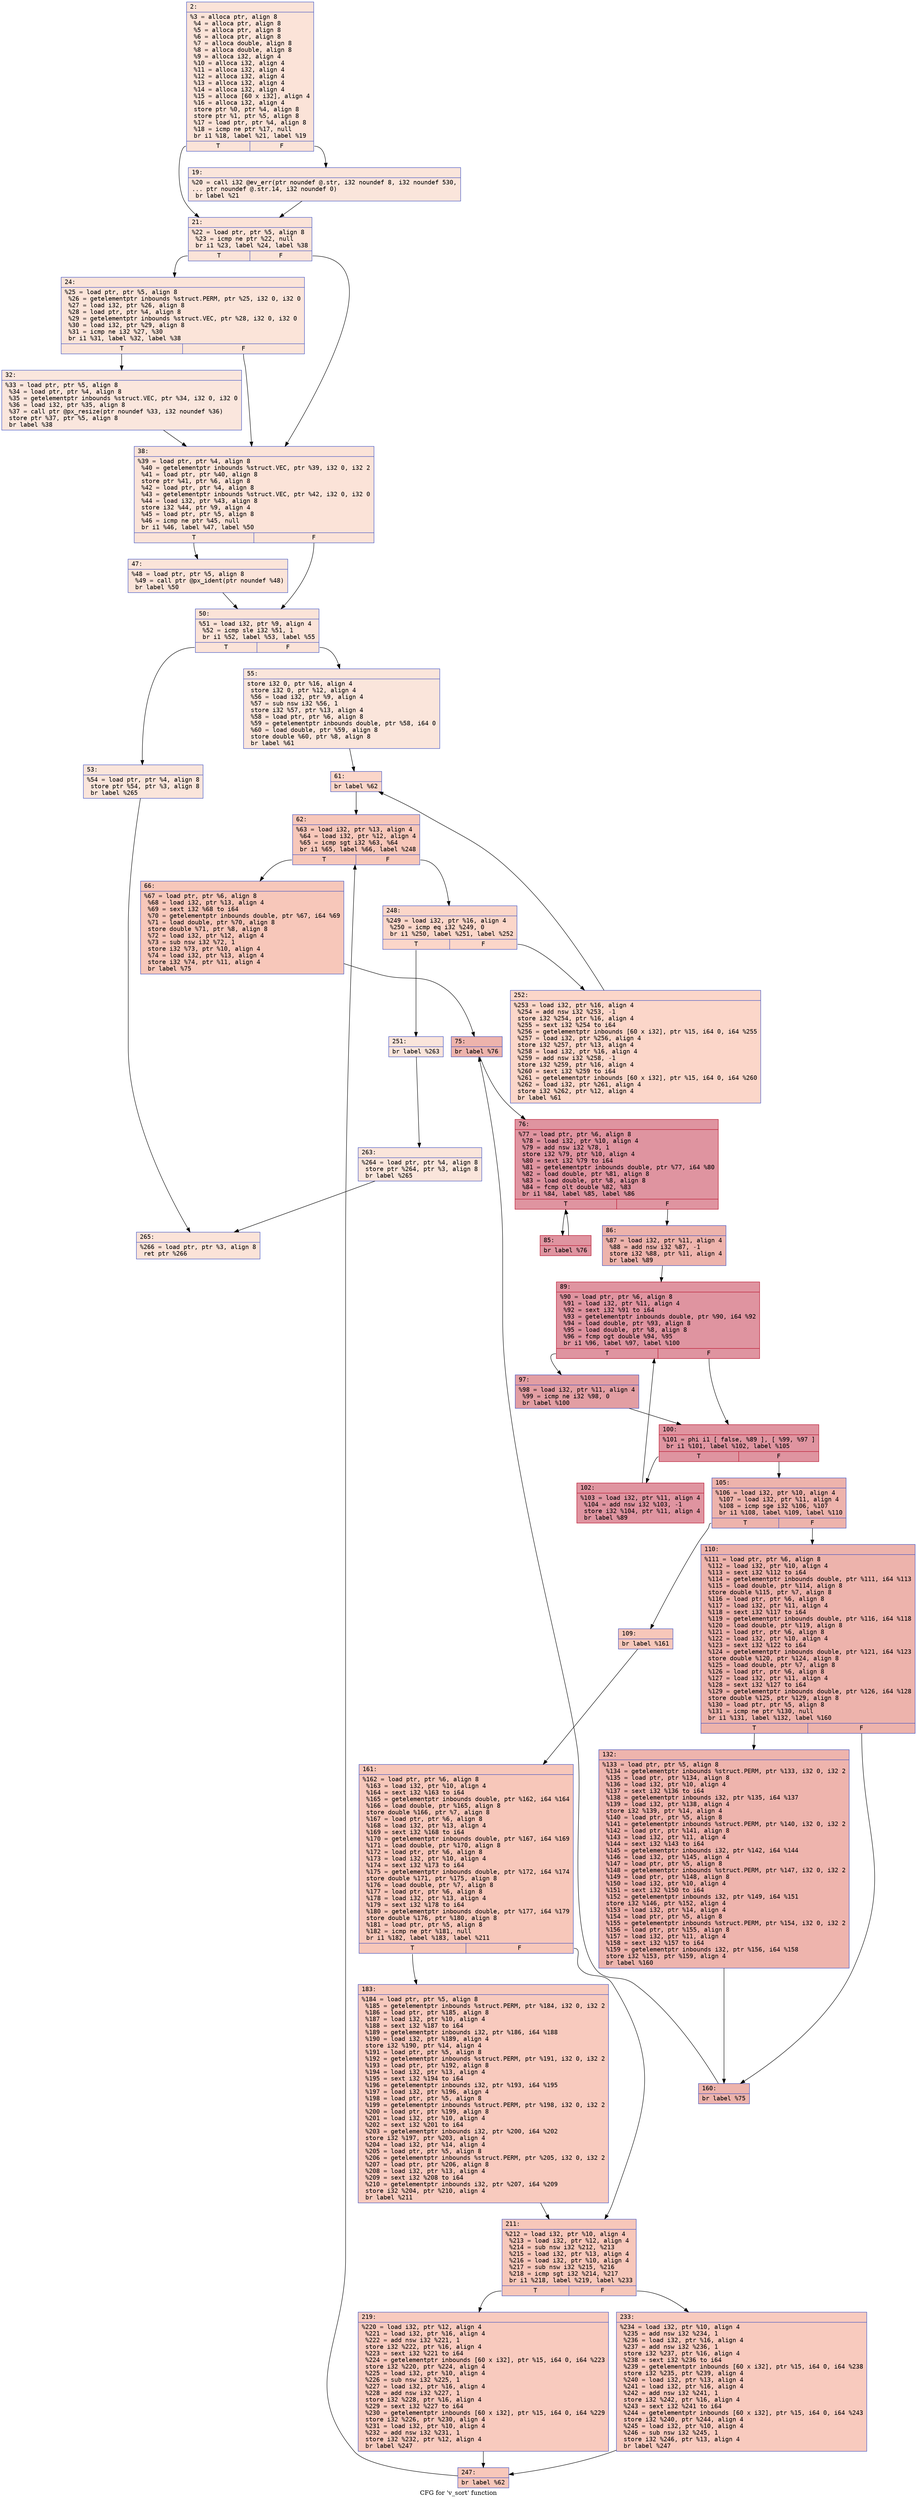 digraph "CFG for 'v_sort' function" {
	label="CFG for 'v_sort' function";

	Node0x600000bb9540 [shape=record,color="#3d50c3ff", style=filled, fillcolor="#f6bfa670" fontname="Courier",label="{2:\l|  %3 = alloca ptr, align 8\l  %4 = alloca ptr, align 8\l  %5 = alloca ptr, align 8\l  %6 = alloca ptr, align 8\l  %7 = alloca double, align 8\l  %8 = alloca double, align 8\l  %9 = alloca i32, align 4\l  %10 = alloca i32, align 4\l  %11 = alloca i32, align 4\l  %12 = alloca i32, align 4\l  %13 = alloca i32, align 4\l  %14 = alloca i32, align 4\l  %15 = alloca [60 x i32], align 4\l  %16 = alloca i32, align 4\l  store ptr %0, ptr %4, align 8\l  store ptr %1, ptr %5, align 8\l  %17 = load ptr, ptr %4, align 8\l  %18 = icmp ne ptr %17, null\l  br i1 %18, label %21, label %19\l|{<s0>T|<s1>F}}"];
	Node0x600000bb9540:s0 -> Node0x600000bb95e0[tooltip="2 -> 21\nProbability 62.50%" ];
	Node0x600000bb9540:s1 -> Node0x600000bb9590[tooltip="2 -> 19\nProbability 37.50%" ];
	Node0x600000bb9590 [shape=record,color="#3d50c3ff", style=filled, fillcolor="#f4c5ad70" fontname="Courier",label="{19:\l|  %20 = call i32 @ev_err(ptr noundef @.str, i32 noundef 8, i32 noundef 530,\l... ptr noundef @.str.14, i32 noundef 0)\l  br label %21\l}"];
	Node0x600000bb9590 -> Node0x600000bb95e0[tooltip="19 -> 21\nProbability 100.00%" ];
	Node0x600000bb95e0 [shape=record,color="#3d50c3ff", style=filled, fillcolor="#f6bfa670" fontname="Courier",label="{21:\l|  %22 = load ptr, ptr %5, align 8\l  %23 = icmp ne ptr %22, null\l  br i1 %23, label %24, label %38\l|{<s0>T|<s1>F}}"];
	Node0x600000bb95e0:s0 -> Node0x600000bb9630[tooltip="21 -> 24\nProbability 62.50%" ];
	Node0x600000bb95e0:s1 -> Node0x600000bb96d0[tooltip="21 -> 38\nProbability 37.50%" ];
	Node0x600000bb9630 [shape=record,color="#3d50c3ff", style=filled, fillcolor="#f5c1a970" fontname="Courier",label="{24:\l|  %25 = load ptr, ptr %5, align 8\l  %26 = getelementptr inbounds %struct.PERM, ptr %25, i32 0, i32 0\l  %27 = load i32, ptr %26, align 8\l  %28 = load ptr, ptr %4, align 8\l  %29 = getelementptr inbounds %struct.VEC, ptr %28, i32 0, i32 0\l  %30 = load i32, ptr %29, align 8\l  %31 = icmp ne i32 %27, %30\l  br i1 %31, label %32, label %38\l|{<s0>T|<s1>F}}"];
	Node0x600000bb9630:s0 -> Node0x600000bb9680[tooltip="24 -> 32\nProbability 50.00%" ];
	Node0x600000bb9630:s1 -> Node0x600000bb96d0[tooltip="24 -> 38\nProbability 50.00%" ];
	Node0x600000bb9680 [shape=record,color="#3d50c3ff", style=filled, fillcolor="#f3c7b170" fontname="Courier",label="{32:\l|  %33 = load ptr, ptr %5, align 8\l  %34 = load ptr, ptr %4, align 8\l  %35 = getelementptr inbounds %struct.VEC, ptr %34, i32 0, i32 0\l  %36 = load i32, ptr %35, align 8\l  %37 = call ptr @px_resize(ptr noundef %33, i32 noundef %36)\l  store ptr %37, ptr %5, align 8\l  br label %38\l}"];
	Node0x600000bb9680 -> Node0x600000bb96d0[tooltip="32 -> 38\nProbability 100.00%" ];
	Node0x600000bb96d0 [shape=record,color="#3d50c3ff", style=filled, fillcolor="#f6bfa670" fontname="Courier",label="{38:\l|  %39 = load ptr, ptr %4, align 8\l  %40 = getelementptr inbounds %struct.VEC, ptr %39, i32 0, i32 2\l  %41 = load ptr, ptr %40, align 8\l  store ptr %41, ptr %6, align 8\l  %42 = load ptr, ptr %4, align 8\l  %43 = getelementptr inbounds %struct.VEC, ptr %42, i32 0, i32 0\l  %44 = load i32, ptr %43, align 8\l  store i32 %44, ptr %9, align 4\l  %45 = load ptr, ptr %5, align 8\l  %46 = icmp ne ptr %45, null\l  br i1 %46, label %47, label %50\l|{<s0>T|<s1>F}}"];
	Node0x600000bb96d0:s0 -> Node0x600000bb9720[tooltip="38 -> 47\nProbability 62.50%" ];
	Node0x600000bb96d0:s1 -> Node0x600000bb9770[tooltip="38 -> 50\nProbability 37.50%" ];
	Node0x600000bb9720 [shape=record,color="#3d50c3ff", style=filled, fillcolor="#f5c1a970" fontname="Courier",label="{47:\l|  %48 = load ptr, ptr %5, align 8\l  %49 = call ptr @px_ident(ptr noundef %48)\l  br label %50\l}"];
	Node0x600000bb9720 -> Node0x600000bb9770[tooltip="47 -> 50\nProbability 100.00%" ];
	Node0x600000bb9770 [shape=record,color="#3d50c3ff", style=filled, fillcolor="#f6bfa670" fontname="Courier",label="{50:\l|  %51 = load i32, ptr %9, align 4\l  %52 = icmp sle i32 %51, 1\l  br i1 %52, label %53, label %55\l|{<s0>T|<s1>F}}"];
	Node0x600000bb9770:s0 -> Node0x600000bb97c0[tooltip="50 -> 53\nProbability 50.00%" ];
	Node0x600000bb9770:s1 -> Node0x600000bb9810[tooltip="50 -> 55\nProbability 50.00%" ];
	Node0x600000bb97c0 [shape=record,color="#3d50c3ff", style=filled, fillcolor="#f4c5ad70" fontname="Courier",label="{53:\l|  %54 = load ptr, ptr %4, align 8\l  store ptr %54, ptr %3, align 8\l  br label %265\l}"];
	Node0x600000bb97c0 -> Node0x600000bba080[tooltip="53 -> 265\nProbability 100.00%" ];
	Node0x600000bb9810 [shape=record,color="#3d50c3ff", style=filled, fillcolor="#f4c5ad70" fontname="Courier",label="{55:\l|  store i32 0, ptr %16, align 4\l  store i32 0, ptr %12, align 4\l  %56 = load i32, ptr %9, align 4\l  %57 = sub nsw i32 %56, 1\l  store i32 %57, ptr %13, align 4\l  %58 = load ptr, ptr %6, align 8\l  %59 = getelementptr inbounds double, ptr %58, i64 0\l  %60 = load double, ptr %59, align 8\l  store double %60, ptr %8, align 8\l  br label %61\l}"];
	Node0x600000bb9810 -> Node0x600000bb9860[tooltip="55 -> 61\nProbability 100.00%" ];
	Node0x600000bb9860 [shape=record,color="#3d50c3ff", style=filled, fillcolor="#f6a38570" fontname="Courier",label="{61:\l|  br label %62\l}"];
	Node0x600000bb9860 -> Node0x600000bb98b0[tooltip="61 -> 62\nProbability 100.00%" ];
	Node0x600000bb98b0 [shape=record,color="#3d50c3ff", style=filled, fillcolor="#ec7f6370" fontname="Courier",label="{62:\l|  %63 = load i32, ptr %13, align 4\l  %64 = load i32, ptr %12, align 4\l  %65 = icmp sgt i32 %63, %64\l  br i1 %65, label %66, label %248\l|{<s0>T|<s1>F}}"];
	Node0x600000bb98b0:s0 -> Node0x600000bb9900[tooltip="62 -> 66\nProbability 96.88%" ];
	Node0x600000bb98b0:s1 -> Node0x600000bb9f40[tooltip="62 -> 248\nProbability 3.12%" ];
	Node0x600000bb9900 [shape=record,color="#3d50c3ff", style=filled, fillcolor="#ec7f6370" fontname="Courier",label="{66:\l|  %67 = load ptr, ptr %6, align 8\l  %68 = load i32, ptr %13, align 4\l  %69 = sext i32 %68 to i64\l  %70 = getelementptr inbounds double, ptr %67, i64 %69\l  %71 = load double, ptr %70, align 8\l  store double %71, ptr %8, align 8\l  %72 = load i32, ptr %12, align 4\l  %73 = sub nsw i32 %72, 1\l  store i32 %73, ptr %10, align 4\l  %74 = load i32, ptr %13, align 4\l  store i32 %74, ptr %11, align 4\l  br label %75\l}"];
	Node0x600000bb9900 -> Node0x600000bb9950[tooltip="66 -> 75\nProbability 100.00%" ];
	Node0x600000bb9950 [shape=record,color="#3d50c3ff", style=filled, fillcolor="#d6524470" fontname="Courier",label="{75:\l|  br label %76\l}"];
	Node0x600000bb9950 -> Node0x600000bb99a0[tooltip="75 -> 76\nProbability 100.00%" ];
	Node0x600000bb99a0 [shape=record,color="#b70d28ff", style=filled, fillcolor="#b70d2870" fontname="Courier",label="{76:\l|  %77 = load ptr, ptr %6, align 8\l  %78 = load i32, ptr %10, align 4\l  %79 = add nsw i32 %78, 1\l  store i32 %79, ptr %10, align 4\l  %80 = sext i32 %79 to i64\l  %81 = getelementptr inbounds double, ptr %77, i64 %80\l  %82 = load double, ptr %81, align 8\l  %83 = load double, ptr %8, align 8\l  %84 = fcmp olt double %82, %83\l  br i1 %84, label %85, label %86\l|{<s0>T|<s1>F}}"];
	Node0x600000bb99a0:s0 -> Node0x600000bb99f0[tooltip="76 -> 85\nProbability 96.88%" ];
	Node0x600000bb99a0:s1 -> Node0x600000bb9a40[tooltip="76 -> 86\nProbability 3.12%" ];
	Node0x600000bb99f0 [shape=record,color="#b70d28ff", style=filled, fillcolor="#b70d2870" fontname="Courier",label="{85:\l|  br label %76\l}"];
	Node0x600000bb99f0 -> Node0x600000bb99a0[tooltip="85 -> 76\nProbability 100.00%" ];
	Node0x600000bb9a40 [shape=record,color="#3d50c3ff", style=filled, fillcolor="#d6524470" fontname="Courier",label="{86:\l|  %87 = load i32, ptr %11, align 4\l  %88 = add nsw i32 %87, -1\l  store i32 %88, ptr %11, align 4\l  br label %89\l}"];
	Node0x600000bb9a40 -> Node0x600000bb9a90[tooltip="86 -> 89\nProbability 100.00%" ];
	Node0x600000bb9a90 [shape=record,color="#b70d28ff", style=filled, fillcolor="#b70d2870" fontname="Courier",label="{89:\l|  %90 = load ptr, ptr %6, align 8\l  %91 = load i32, ptr %11, align 4\l  %92 = sext i32 %91 to i64\l  %93 = getelementptr inbounds double, ptr %90, i64 %92\l  %94 = load double, ptr %93, align 8\l  %95 = load double, ptr %8, align 8\l  %96 = fcmp ogt double %94, %95\l  br i1 %96, label %97, label %100\l|{<s0>T|<s1>F}}"];
	Node0x600000bb9a90:s0 -> Node0x600000bb9ae0[tooltip="89 -> 97\nProbability 50.00%" ];
	Node0x600000bb9a90:s1 -> Node0x600000bb9b30[tooltip="89 -> 100\nProbability 50.00%" ];
	Node0x600000bb9ae0 [shape=record,color="#3d50c3ff", style=filled, fillcolor="#be242e70" fontname="Courier",label="{97:\l|  %98 = load i32, ptr %11, align 4\l  %99 = icmp ne i32 %98, 0\l  br label %100\l}"];
	Node0x600000bb9ae0 -> Node0x600000bb9b30[tooltip="97 -> 100\nProbability 100.00%" ];
	Node0x600000bb9b30 [shape=record,color="#b70d28ff", style=filled, fillcolor="#b70d2870" fontname="Courier",label="{100:\l|  %101 = phi i1 [ false, %89 ], [ %99, %97 ]\l  br i1 %101, label %102, label %105\l|{<s0>T|<s1>F}}"];
	Node0x600000bb9b30:s0 -> Node0x600000bb9b80[tooltip="100 -> 102\nProbability 96.88%" ];
	Node0x600000bb9b30:s1 -> Node0x600000bb9bd0[tooltip="100 -> 105\nProbability 3.12%" ];
	Node0x600000bb9b80 [shape=record,color="#b70d28ff", style=filled, fillcolor="#b70d2870" fontname="Courier",label="{102:\l|  %103 = load i32, ptr %11, align 4\l  %104 = add nsw i32 %103, -1\l  store i32 %104, ptr %11, align 4\l  br label %89\l}"];
	Node0x600000bb9b80 -> Node0x600000bb9a90[tooltip="102 -> 89\nProbability 100.00%" ];
	Node0x600000bb9bd0 [shape=record,color="#3d50c3ff", style=filled, fillcolor="#d6524470" fontname="Courier",label="{105:\l|  %106 = load i32, ptr %10, align 4\l  %107 = load i32, ptr %11, align 4\l  %108 = icmp sge i32 %106, %107\l  br i1 %108, label %109, label %110\l|{<s0>T|<s1>F}}"];
	Node0x600000bb9bd0:s0 -> Node0x600000bb9c20[tooltip="105 -> 109\nProbability 3.12%" ];
	Node0x600000bb9bd0:s1 -> Node0x600000bb9c70[tooltip="105 -> 110\nProbability 96.88%" ];
	Node0x600000bb9c20 [shape=record,color="#3d50c3ff", style=filled, fillcolor="#ec7f6370" fontname="Courier",label="{109:\l|  br label %161\l}"];
	Node0x600000bb9c20 -> Node0x600000bb9d60[tooltip="109 -> 161\nProbability 100.00%" ];
	Node0x600000bb9c70 [shape=record,color="#3d50c3ff", style=filled, fillcolor="#d6524470" fontname="Courier",label="{110:\l|  %111 = load ptr, ptr %6, align 8\l  %112 = load i32, ptr %10, align 4\l  %113 = sext i32 %112 to i64\l  %114 = getelementptr inbounds double, ptr %111, i64 %113\l  %115 = load double, ptr %114, align 8\l  store double %115, ptr %7, align 8\l  %116 = load ptr, ptr %6, align 8\l  %117 = load i32, ptr %11, align 4\l  %118 = sext i32 %117 to i64\l  %119 = getelementptr inbounds double, ptr %116, i64 %118\l  %120 = load double, ptr %119, align 8\l  %121 = load ptr, ptr %6, align 8\l  %122 = load i32, ptr %10, align 4\l  %123 = sext i32 %122 to i64\l  %124 = getelementptr inbounds double, ptr %121, i64 %123\l  store double %120, ptr %124, align 8\l  %125 = load double, ptr %7, align 8\l  %126 = load ptr, ptr %6, align 8\l  %127 = load i32, ptr %11, align 4\l  %128 = sext i32 %127 to i64\l  %129 = getelementptr inbounds double, ptr %126, i64 %128\l  store double %125, ptr %129, align 8\l  %130 = load ptr, ptr %5, align 8\l  %131 = icmp ne ptr %130, null\l  br i1 %131, label %132, label %160\l|{<s0>T|<s1>F}}"];
	Node0x600000bb9c70:s0 -> Node0x600000bb9cc0[tooltip="110 -> 132\nProbability 62.50%" ];
	Node0x600000bb9c70:s1 -> Node0x600000bb9d10[tooltip="110 -> 160\nProbability 37.50%" ];
	Node0x600000bb9cc0 [shape=record,color="#3d50c3ff", style=filled, fillcolor="#d8564670" fontname="Courier",label="{132:\l|  %133 = load ptr, ptr %5, align 8\l  %134 = getelementptr inbounds %struct.PERM, ptr %133, i32 0, i32 2\l  %135 = load ptr, ptr %134, align 8\l  %136 = load i32, ptr %10, align 4\l  %137 = sext i32 %136 to i64\l  %138 = getelementptr inbounds i32, ptr %135, i64 %137\l  %139 = load i32, ptr %138, align 4\l  store i32 %139, ptr %14, align 4\l  %140 = load ptr, ptr %5, align 8\l  %141 = getelementptr inbounds %struct.PERM, ptr %140, i32 0, i32 2\l  %142 = load ptr, ptr %141, align 8\l  %143 = load i32, ptr %11, align 4\l  %144 = sext i32 %143 to i64\l  %145 = getelementptr inbounds i32, ptr %142, i64 %144\l  %146 = load i32, ptr %145, align 4\l  %147 = load ptr, ptr %5, align 8\l  %148 = getelementptr inbounds %struct.PERM, ptr %147, i32 0, i32 2\l  %149 = load ptr, ptr %148, align 8\l  %150 = load i32, ptr %10, align 4\l  %151 = sext i32 %150 to i64\l  %152 = getelementptr inbounds i32, ptr %149, i64 %151\l  store i32 %146, ptr %152, align 4\l  %153 = load i32, ptr %14, align 4\l  %154 = load ptr, ptr %5, align 8\l  %155 = getelementptr inbounds %struct.PERM, ptr %154, i32 0, i32 2\l  %156 = load ptr, ptr %155, align 8\l  %157 = load i32, ptr %11, align 4\l  %158 = sext i32 %157 to i64\l  %159 = getelementptr inbounds i32, ptr %156, i64 %158\l  store i32 %153, ptr %159, align 4\l  br label %160\l}"];
	Node0x600000bb9cc0 -> Node0x600000bb9d10[tooltip="132 -> 160\nProbability 100.00%" ];
	Node0x600000bb9d10 [shape=record,color="#3d50c3ff", style=filled, fillcolor="#d6524470" fontname="Courier",label="{160:\l|  br label %75\l}"];
	Node0x600000bb9d10 -> Node0x600000bb9950[tooltip="160 -> 75\nProbability 100.00%" ];
	Node0x600000bb9d60 [shape=record,color="#3d50c3ff", style=filled, fillcolor="#ec7f6370" fontname="Courier",label="{161:\l|  %162 = load ptr, ptr %6, align 8\l  %163 = load i32, ptr %10, align 4\l  %164 = sext i32 %163 to i64\l  %165 = getelementptr inbounds double, ptr %162, i64 %164\l  %166 = load double, ptr %165, align 8\l  store double %166, ptr %7, align 8\l  %167 = load ptr, ptr %6, align 8\l  %168 = load i32, ptr %13, align 4\l  %169 = sext i32 %168 to i64\l  %170 = getelementptr inbounds double, ptr %167, i64 %169\l  %171 = load double, ptr %170, align 8\l  %172 = load ptr, ptr %6, align 8\l  %173 = load i32, ptr %10, align 4\l  %174 = sext i32 %173 to i64\l  %175 = getelementptr inbounds double, ptr %172, i64 %174\l  store double %171, ptr %175, align 8\l  %176 = load double, ptr %7, align 8\l  %177 = load ptr, ptr %6, align 8\l  %178 = load i32, ptr %13, align 4\l  %179 = sext i32 %178 to i64\l  %180 = getelementptr inbounds double, ptr %177, i64 %179\l  store double %176, ptr %180, align 8\l  %181 = load ptr, ptr %5, align 8\l  %182 = icmp ne ptr %181, null\l  br i1 %182, label %183, label %211\l|{<s0>T|<s1>F}}"];
	Node0x600000bb9d60:s0 -> Node0x600000bb9db0[tooltip="161 -> 183\nProbability 62.50%" ];
	Node0x600000bb9d60:s1 -> Node0x600000bb9e00[tooltip="161 -> 211\nProbability 37.50%" ];
	Node0x600000bb9db0 [shape=record,color="#3d50c3ff", style=filled, fillcolor="#ef886b70" fontname="Courier",label="{183:\l|  %184 = load ptr, ptr %5, align 8\l  %185 = getelementptr inbounds %struct.PERM, ptr %184, i32 0, i32 2\l  %186 = load ptr, ptr %185, align 8\l  %187 = load i32, ptr %10, align 4\l  %188 = sext i32 %187 to i64\l  %189 = getelementptr inbounds i32, ptr %186, i64 %188\l  %190 = load i32, ptr %189, align 4\l  store i32 %190, ptr %14, align 4\l  %191 = load ptr, ptr %5, align 8\l  %192 = getelementptr inbounds %struct.PERM, ptr %191, i32 0, i32 2\l  %193 = load ptr, ptr %192, align 8\l  %194 = load i32, ptr %13, align 4\l  %195 = sext i32 %194 to i64\l  %196 = getelementptr inbounds i32, ptr %193, i64 %195\l  %197 = load i32, ptr %196, align 4\l  %198 = load ptr, ptr %5, align 8\l  %199 = getelementptr inbounds %struct.PERM, ptr %198, i32 0, i32 2\l  %200 = load ptr, ptr %199, align 8\l  %201 = load i32, ptr %10, align 4\l  %202 = sext i32 %201 to i64\l  %203 = getelementptr inbounds i32, ptr %200, i64 %202\l  store i32 %197, ptr %203, align 4\l  %204 = load i32, ptr %14, align 4\l  %205 = load ptr, ptr %5, align 8\l  %206 = getelementptr inbounds %struct.PERM, ptr %205, i32 0, i32 2\l  %207 = load ptr, ptr %206, align 8\l  %208 = load i32, ptr %13, align 4\l  %209 = sext i32 %208 to i64\l  %210 = getelementptr inbounds i32, ptr %207, i64 %209\l  store i32 %204, ptr %210, align 4\l  br label %211\l}"];
	Node0x600000bb9db0 -> Node0x600000bb9e00[tooltip="183 -> 211\nProbability 100.00%" ];
	Node0x600000bb9e00 [shape=record,color="#3d50c3ff", style=filled, fillcolor="#ec7f6370" fontname="Courier",label="{211:\l|  %212 = load i32, ptr %10, align 4\l  %213 = load i32, ptr %12, align 4\l  %214 = sub nsw i32 %212, %213\l  %215 = load i32, ptr %13, align 4\l  %216 = load i32, ptr %10, align 4\l  %217 = sub nsw i32 %215, %216\l  %218 = icmp sgt i32 %214, %217\l  br i1 %218, label %219, label %233\l|{<s0>T|<s1>F}}"];
	Node0x600000bb9e00:s0 -> Node0x600000bb9e50[tooltip="211 -> 219\nProbability 50.00%" ];
	Node0x600000bb9e00:s1 -> Node0x600000bb9ea0[tooltip="211 -> 233\nProbability 50.00%" ];
	Node0x600000bb9e50 [shape=record,color="#3d50c3ff", style=filled, fillcolor="#ef886b70" fontname="Courier",label="{219:\l|  %220 = load i32, ptr %12, align 4\l  %221 = load i32, ptr %16, align 4\l  %222 = add nsw i32 %221, 1\l  store i32 %222, ptr %16, align 4\l  %223 = sext i32 %221 to i64\l  %224 = getelementptr inbounds [60 x i32], ptr %15, i64 0, i64 %223\l  store i32 %220, ptr %224, align 4\l  %225 = load i32, ptr %10, align 4\l  %226 = sub nsw i32 %225, 1\l  %227 = load i32, ptr %16, align 4\l  %228 = add nsw i32 %227, 1\l  store i32 %228, ptr %16, align 4\l  %229 = sext i32 %227 to i64\l  %230 = getelementptr inbounds [60 x i32], ptr %15, i64 0, i64 %229\l  store i32 %226, ptr %230, align 4\l  %231 = load i32, ptr %10, align 4\l  %232 = add nsw i32 %231, 1\l  store i32 %232, ptr %12, align 4\l  br label %247\l}"];
	Node0x600000bb9e50 -> Node0x600000bb9ef0[tooltip="219 -> 247\nProbability 100.00%" ];
	Node0x600000bb9ea0 [shape=record,color="#3d50c3ff", style=filled, fillcolor="#ef886b70" fontname="Courier",label="{233:\l|  %234 = load i32, ptr %10, align 4\l  %235 = add nsw i32 %234, 1\l  %236 = load i32, ptr %16, align 4\l  %237 = add nsw i32 %236, 1\l  store i32 %237, ptr %16, align 4\l  %238 = sext i32 %236 to i64\l  %239 = getelementptr inbounds [60 x i32], ptr %15, i64 0, i64 %238\l  store i32 %235, ptr %239, align 4\l  %240 = load i32, ptr %13, align 4\l  %241 = load i32, ptr %16, align 4\l  %242 = add nsw i32 %241, 1\l  store i32 %242, ptr %16, align 4\l  %243 = sext i32 %241 to i64\l  %244 = getelementptr inbounds [60 x i32], ptr %15, i64 0, i64 %243\l  store i32 %240, ptr %244, align 4\l  %245 = load i32, ptr %10, align 4\l  %246 = sub nsw i32 %245, 1\l  store i32 %246, ptr %13, align 4\l  br label %247\l}"];
	Node0x600000bb9ea0 -> Node0x600000bb9ef0[tooltip="233 -> 247\nProbability 100.00%" ];
	Node0x600000bb9ef0 [shape=record,color="#3d50c3ff", style=filled, fillcolor="#ec7f6370" fontname="Courier",label="{247:\l|  br label %62\l}"];
	Node0x600000bb9ef0 -> Node0x600000bb98b0[tooltip="247 -> 62\nProbability 100.00%" ];
	Node0x600000bb9f40 [shape=record,color="#3d50c3ff", style=filled, fillcolor="#f6a38570" fontname="Courier",label="{248:\l|  %249 = load i32, ptr %16, align 4\l  %250 = icmp eq i32 %249, 0\l  br i1 %250, label %251, label %252\l|{<s0>T|<s1>F}}"];
	Node0x600000bb9f40:s0 -> Node0x600000bb9f90[tooltip="248 -> 251\nProbability 3.12%" ];
	Node0x600000bb9f40:s1 -> Node0x600000bb9fe0[tooltip="248 -> 252\nProbability 96.88%" ];
	Node0x600000bb9f90 [shape=record,color="#3d50c3ff", style=filled, fillcolor="#f4c5ad70" fontname="Courier",label="{251:\l|  br label %263\l}"];
	Node0x600000bb9f90 -> Node0x600000bba030[tooltip="251 -> 263\nProbability 100.00%" ];
	Node0x600000bb9fe0 [shape=record,color="#3d50c3ff", style=filled, fillcolor="#f6a38570" fontname="Courier",label="{252:\l|  %253 = load i32, ptr %16, align 4\l  %254 = add nsw i32 %253, -1\l  store i32 %254, ptr %16, align 4\l  %255 = sext i32 %254 to i64\l  %256 = getelementptr inbounds [60 x i32], ptr %15, i64 0, i64 %255\l  %257 = load i32, ptr %256, align 4\l  store i32 %257, ptr %13, align 4\l  %258 = load i32, ptr %16, align 4\l  %259 = add nsw i32 %258, -1\l  store i32 %259, ptr %16, align 4\l  %260 = sext i32 %259 to i64\l  %261 = getelementptr inbounds [60 x i32], ptr %15, i64 0, i64 %260\l  %262 = load i32, ptr %261, align 4\l  store i32 %262, ptr %12, align 4\l  br label %61\l}"];
	Node0x600000bb9fe0 -> Node0x600000bb9860[tooltip="252 -> 61\nProbability 100.00%" ];
	Node0x600000bba030 [shape=record,color="#3d50c3ff", style=filled, fillcolor="#f4c5ad70" fontname="Courier",label="{263:\l|  %264 = load ptr, ptr %4, align 8\l  store ptr %264, ptr %3, align 8\l  br label %265\l}"];
	Node0x600000bba030 -> Node0x600000bba080[tooltip="263 -> 265\nProbability 100.00%" ];
	Node0x600000bba080 [shape=record,color="#3d50c3ff", style=filled, fillcolor="#f6bfa670" fontname="Courier",label="{265:\l|  %266 = load ptr, ptr %3, align 8\l  ret ptr %266\l}"];
}
